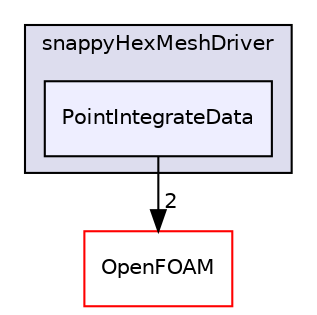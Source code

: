 digraph "src/mesh/snappyHexMesh/snappyHexMeshDriver/PointIntegrateData" {
  bgcolor=transparent;
  compound=true
  node [ fontsize="10", fontname="Helvetica"];
  edge [ labelfontsize="10", labelfontname="Helvetica"];
  subgraph clusterdir_d9970e8864166451edb16d942f904562 {
    graph [ bgcolor="#ddddee", pencolor="black", label="snappyHexMeshDriver" fontname="Helvetica", fontsize="10", URL="dir_d9970e8864166451edb16d942f904562.html"]
  dir_70a6dd0d1aae1428b1c7e00a1fcad521 [shape=box, label="PointIntegrateData", style="filled", fillcolor="#eeeeff", pencolor="black", URL="dir_70a6dd0d1aae1428b1c7e00a1fcad521.html"];
  }
  dir_c5473ff19b20e6ec4dfe5c310b3778a8 [shape=box label="OpenFOAM" color="red" URL="dir_c5473ff19b20e6ec4dfe5c310b3778a8.html"];
  dir_70a6dd0d1aae1428b1c7e00a1fcad521->dir_c5473ff19b20e6ec4dfe5c310b3778a8 [headlabel="2", labeldistance=1.5 headhref="dir_001945_002151.html"];
}
